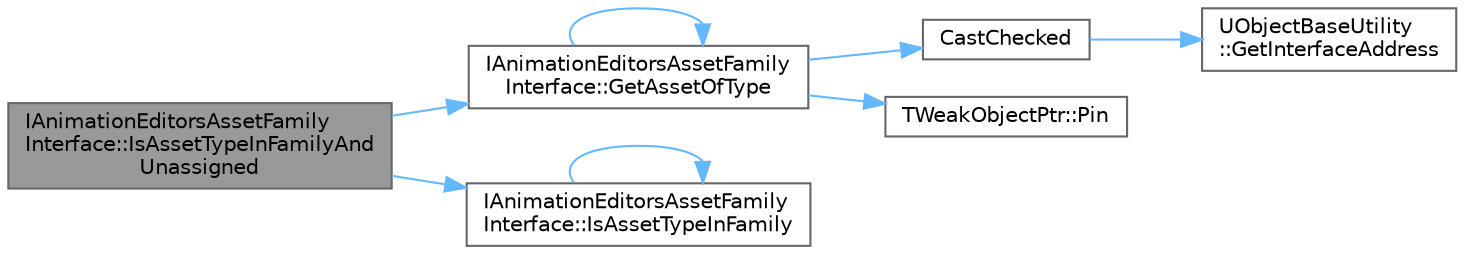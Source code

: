 digraph "IAnimationEditorsAssetFamilyInterface::IsAssetTypeInFamilyAndUnassigned"
{
 // INTERACTIVE_SVG=YES
 // LATEX_PDF_SIZE
  bgcolor="transparent";
  edge [fontname=Helvetica,fontsize=10,labelfontname=Helvetica,labelfontsize=10];
  node [fontname=Helvetica,fontsize=10,shape=box,height=0.2,width=0.4];
  rankdir="LR";
  Node1 [id="Node000001",label="IAnimationEditorsAssetFamily\lInterface::IsAssetTypeInFamilyAnd\lUnassigned",height=0.2,width=0.4,color="gray40", fillcolor="grey60", style="filled", fontcolor="black",tooltip=" "];
  Node1 -> Node2 [id="edge1_Node000001_Node000002",color="steelblue1",style="solid",tooltip=" "];
  Node2 [id="Node000002",label="IAnimationEditorsAssetFamily\lInterface::GetAssetOfType",height=0.2,width=0.4,color="grey40", fillcolor="white", style="filled",URL="$db/d4f/structIAnimationEditorsAssetFamilyInterface.html#ad9622fdc773e28c7629ab02e2a55846f",tooltip=" "];
  Node2 -> Node3 [id="edge2_Node000002_Node000003",color="steelblue1",style="solid",tooltip=" "];
  Node3 [id="Node000003",label="CastChecked",height=0.2,width=0.4,color="grey40", fillcolor="white", style="filled",URL="$d4/d55/Casts_8h.html#aab30506d0b00905fe332e42486635487",tooltip=" "];
  Node3 -> Node4 [id="edge3_Node000003_Node000004",color="steelblue1",style="solid",tooltip=" "];
  Node4 [id="Node000004",label="UObjectBaseUtility\l::GetInterfaceAddress",height=0.2,width=0.4,color="grey40", fillcolor="white", style="filled",URL="$d6/d7b/classUObjectBaseUtility.html#a0e8391e9eb082502a5b2b60c2974cfb2",tooltip="Returns a pointer to this object safely converted to a pointer of the specified interface class."];
  Node2 -> Node2 [id="edge4_Node000002_Node000002",color="steelblue1",style="solid",tooltip=" "];
  Node2 -> Node5 [id="edge5_Node000002_Node000005",color="steelblue1",style="solid",tooltip=" "];
  Node5 [id="Node000005",label="TWeakObjectPtr::Pin",height=0.2,width=0.4,color="grey40", fillcolor="white", style="filled",URL="$d3/daa/structTWeakObjectPtr.html#a465c949ac0be5f040371e06e72172e7e",tooltip="Pin the weak pointer and get a strongptr."];
  Node1 -> Node6 [id="edge6_Node000001_Node000006",color="steelblue1",style="solid",tooltip=" "];
  Node6 [id="Node000006",label="IAnimationEditorsAssetFamily\lInterface::IsAssetTypeInFamily",height=0.2,width=0.4,color="grey40", fillcolor="white", style="filled",URL="$db/d4f/structIAnimationEditorsAssetFamilyInterface.html#a0bbc04cb86552e5557e862d893ec125f",tooltip=" "];
  Node6 -> Node6 [id="edge7_Node000006_Node000006",color="steelblue1",style="solid",tooltip=" "];
}
